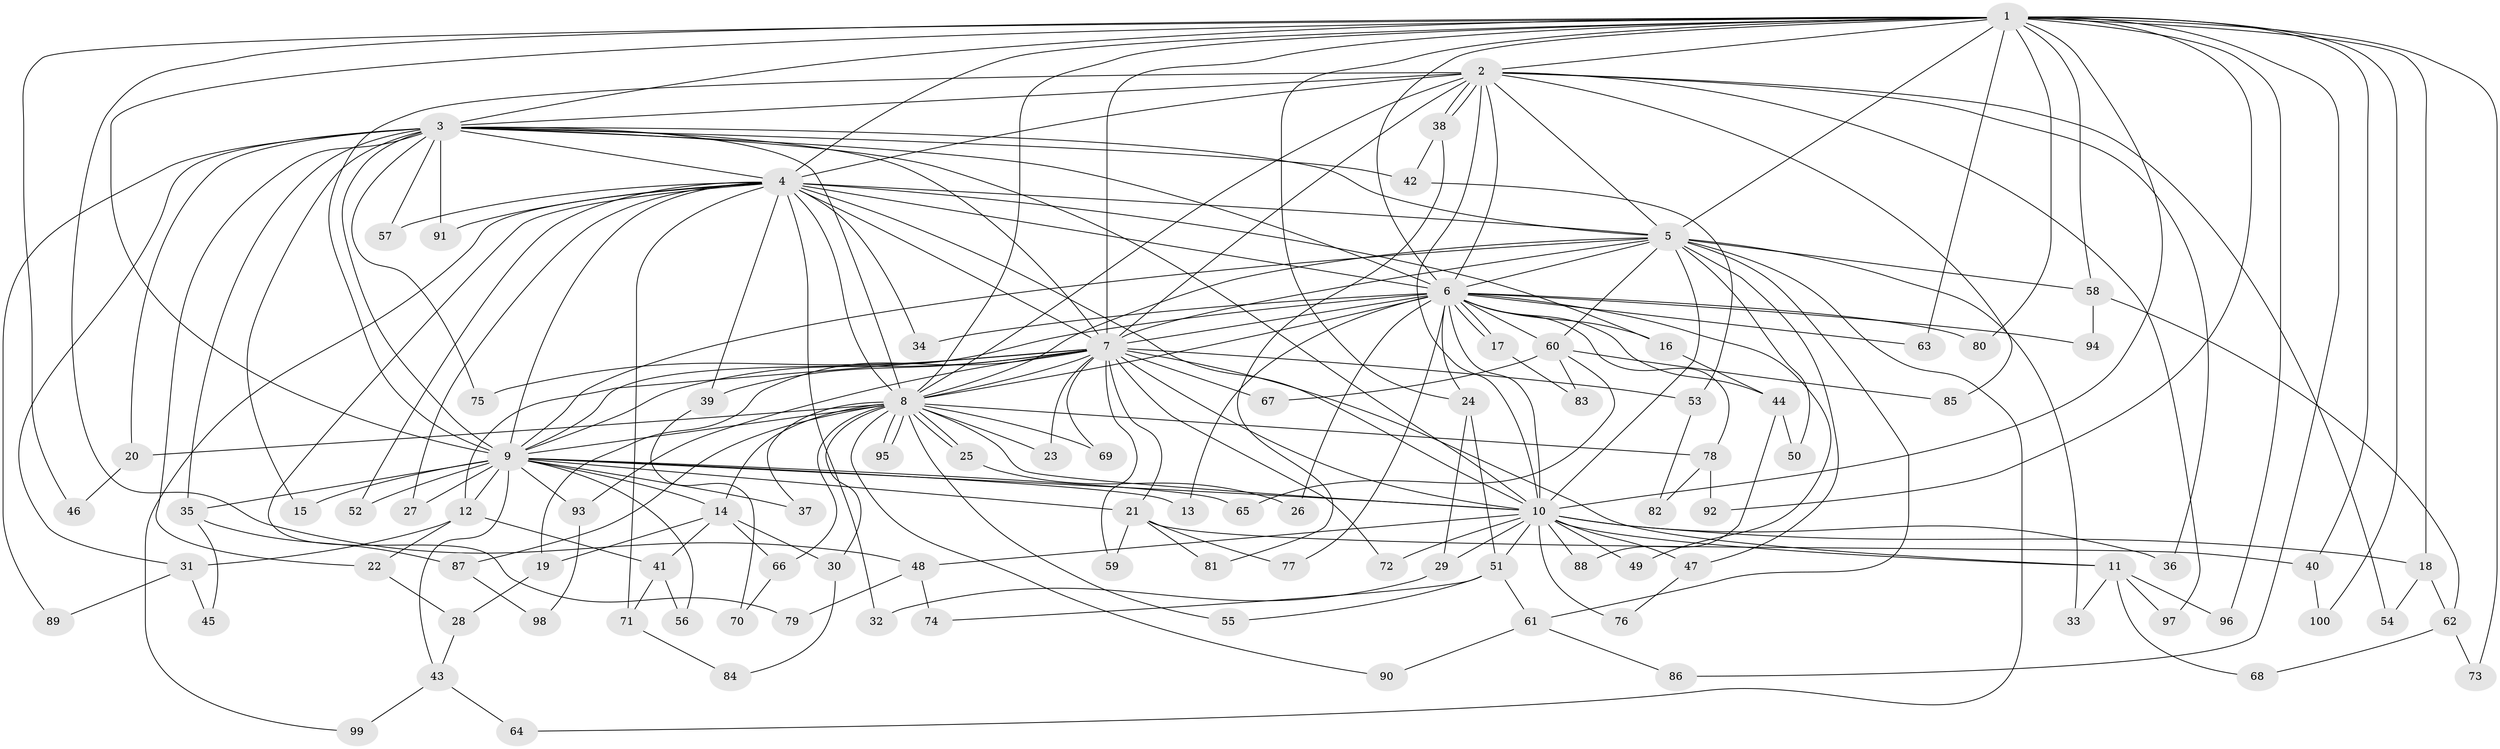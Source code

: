// coarse degree distribution, {21: 0.014285714285714285, 35: 0.014285714285714285, 5: 0.04285714285714286, 4: 0.17142857142857143, 2: 0.4857142857142857, 1: 0.12857142857142856, 3: 0.11428571428571428, 13: 0.014285714285714285, 19: 0.014285714285714285}
// Generated by graph-tools (version 1.1) at 2025/46/03/04/25 21:46:24]
// undirected, 100 vertices, 225 edges
graph export_dot {
graph [start="1"]
  node [color=gray90,style=filled];
  1;
  2;
  3;
  4;
  5;
  6;
  7;
  8;
  9;
  10;
  11;
  12;
  13;
  14;
  15;
  16;
  17;
  18;
  19;
  20;
  21;
  22;
  23;
  24;
  25;
  26;
  27;
  28;
  29;
  30;
  31;
  32;
  33;
  34;
  35;
  36;
  37;
  38;
  39;
  40;
  41;
  42;
  43;
  44;
  45;
  46;
  47;
  48;
  49;
  50;
  51;
  52;
  53;
  54;
  55;
  56;
  57;
  58;
  59;
  60;
  61;
  62;
  63;
  64;
  65;
  66;
  67;
  68;
  69;
  70;
  71;
  72;
  73;
  74;
  75;
  76;
  77;
  78;
  79;
  80;
  81;
  82;
  83;
  84;
  85;
  86;
  87;
  88;
  89;
  90;
  91;
  92;
  93;
  94;
  95;
  96;
  97;
  98;
  99;
  100;
  1 -- 2;
  1 -- 3;
  1 -- 4;
  1 -- 5;
  1 -- 6;
  1 -- 7;
  1 -- 8;
  1 -- 9;
  1 -- 10;
  1 -- 18;
  1 -- 24;
  1 -- 40;
  1 -- 46;
  1 -- 48;
  1 -- 58;
  1 -- 63;
  1 -- 73;
  1 -- 80;
  1 -- 86;
  1 -- 92;
  1 -- 96;
  1 -- 100;
  2 -- 3;
  2 -- 4;
  2 -- 5;
  2 -- 6;
  2 -- 7;
  2 -- 8;
  2 -- 9;
  2 -- 10;
  2 -- 36;
  2 -- 38;
  2 -- 38;
  2 -- 54;
  2 -- 85;
  2 -- 97;
  3 -- 4;
  3 -- 5;
  3 -- 6;
  3 -- 7;
  3 -- 8;
  3 -- 9;
  3 -- 10;
  3 -- 15;
  3 -- 20;
  3 -- 22;
  3 -- 31;
  3 -- 35;
  3 -- 42;
  3 -- 57;
  3 -- 75;
  3 -- 89;
  3 -- 91;
  4 -- 5;
  4 -- 6;
  4 -- 7;
  4 -- 8;
  4 -- 9;
  4 -- 10;
  4 -- 16;
  4 -- 27;
  4 -- 32;
  4 -- 34;
  4 -- 39;
  4 -- 52;
  4 -- 57;
  4 -- 71;
  4 -- 79;
  4 -- 91;
  4 -- 99;
  5 -- 6;
  5 -- 7;
  5 -- 8;
  5 -- 9;
  5 -- 10;
  5 -- 33;
  5 -- 47;
  5 -- 50;
  5 -- 58;
  5 -- 60;
  5 -- 61;
  5 -- 64;
  6 -- 7;
  6 -- 8;
  6 -- 9;
  6 -- 10;
  6 -- 13;
  6 -- 16;
  6 -- 17;
  6 -- 17;
  6 -- 24;
  6 -- 26;
  6 -- 34;
  6 -- 44;
  6 -- 49;
  6 -- 60;
  6 -- 63;
  6 -- 77;
  6 -- 78;
  6 -- 80;
  6 -- 94;
  7 -- 8;
  7 -- 9;
  7 -- 10;
  7 -- 11;
  7 -- 12;
  7 -- 19;
  7 -- 21;
  7 -- 23;
  7 -- 39;
  7 -- 53;
  7 -- 59;
  7 -- 67;
  7 -- 69;
  7 -- 72;
  7 -- 75;
  7 -- 93;
  8 -- 9;
  8 -- 10;
  8 -- 14;
  8 -- 20;
  8 -- 23;
  8 -- 25;
  8 -- 25;
  8 -- 30;
  8 -- 37;
  8 -- 55;
  8 -- 66;
  8 -- 69;
  8 -- 78;
  8 -- 87;
  8 -- 90;
  8 -- 95;
  8 -- 95;
  9 -- 10;
  9 -- 12;
  9 -- 13;
  9 -- 14;
  9 -- 15;
  9 -- 21;
  9 -- 27;
  9 -- 35;
  9 -- 37;
  9 -- 43;
  9 -- 52;
  9 -- 56;
  9 -- 65;
  9 -- 93;
  10 -- 11;
  10 -- 18;
  10 -- 29;
  10 -- 36;
  10 -- 47;
  10 -- 48;
  10 -- 49;
  10 -- 51;
  10 -- 72;
  10 -- 76;
  10 -- 88;
  11 -- 33;
  11 -- 68;
  11 -- 96;
  11 -- 97;
  12 -- 22;
  12 -- 31;
  12 -- 41;
  14 -- 19;
  14 -- 30;
  14 -- 41;
  14 -- 66;
  16 -- 44;
  17 -- 83;
  18 -- 54;
  18 -- 62;
  19 -- 28;
  20 -- 46;
  21 -- 40;
  21 -- 59;
  21 -- 77;
  21 -- 81;
  22 -- 28;
  24 -- 29;
  24 -- 51;
  25 -- 26;
  28 -- 43;
  29 -- 32;
  30 -- 84;
  31 -- 45;
  31 -- 89;
  35 -- 45;
  35 -- 87;
  38 -- 42;
  38 -- 81;
  39 -- 70;
  40 -- 100;
  41 -- 56;
  41 -- 71;
  42 -- 53;
  43 -- 64;
  43 -- 99;
  44 -- 50;
  44 -- 88;
  47 -- 76;
  48 -- 74;
  48 -- 79;
  51 -- 55;
  51 -- 61;
  51 -- 74;
  53 -- 82;
  58 -- 62;
  58 -- 94;
  60 -- 65;
  60 -- 67;
  60 -- 83;
  60 -- 85;
  61 -- 86;
  61 -- 90;
  62 -- 68;
  62 -- 73;
  66 -- 70;
  71 -- 84;
  78 -- 82;
  78 -- 92;
  87 -- 98;
  93 -- 98;
}
